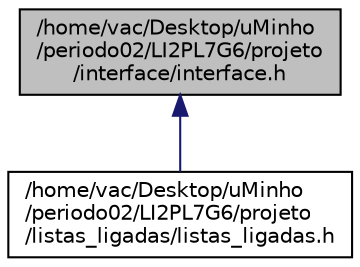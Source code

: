 digraph "/home/vac/Desktop/uMinho/periodo02/LI2PL7G6/projeto/interface/interface.h"
{
  edge [fontname="Helvetica",fontsize="10",labelfontname="Helvetica",labelfontsize="10"];
  node [fontname="Helvetica",fontsize="10",shape=record];
  Node5 [label="/home/vac/Desktop/uMinho\l/periodo02/LI2PL7G6/projeto\l/interface/interface.h",height=0.2,width=0.4,color="black", fillcolor="grey75", style="filled", fontcolor="black"];
  Node5 -> Node6 [dir="back",color="midnightblue",fontsize="10",style="solid"];
  Node6 [label="/home/vac/Desktop/uMinho\l/periodo02/LI2PL7G6/projeto\l/listas_ligadas/listas_ligadas.h",height=0.2,width=0.4,color="black", fillcolor="white", style="filled",URL="$listas__ligadas_8h.html"];
}
